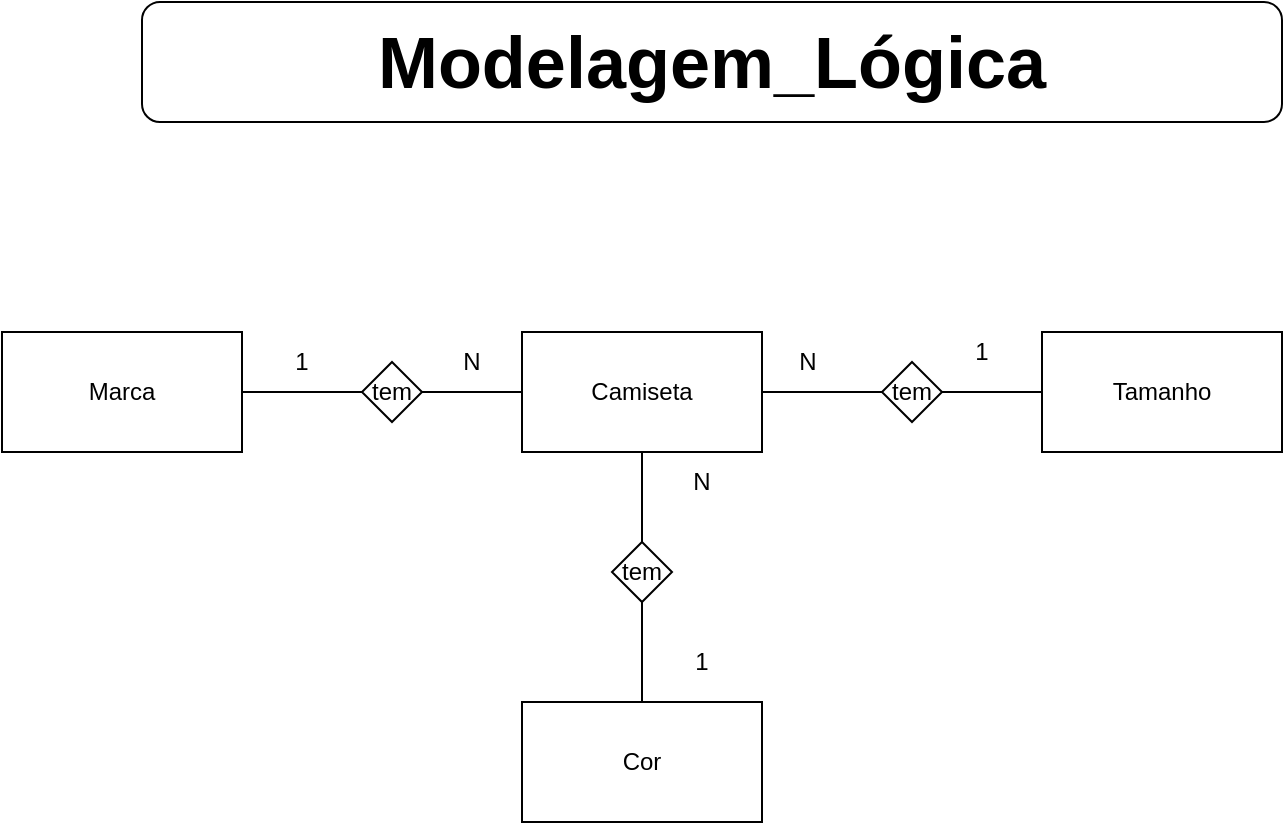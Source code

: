<mxfile version="11.1.1" type="device"><diagram id="M7nvaijCsC9nUhC9w-zw" name="Page-1"><mxGraphModel dx="1182" dy="616" grid="1" gridSize="10" guides="1" tooltips="1" connect="1" arrows="1" fold="1" page="1" pageScale="1" pageWidth="827" pageHeight="1169" math="0" shadow="0"><root><mxCell id="0"/><mxCell id="1" parent="0"/><mxCell id="CLcRKIuGYa3EiVBT6iH6-1" value="&lt;b&gt;&lt;font style=&quot;font-size: 36px&quot;&gt;Modelagem_Lógica&lt;/font&gt;&lt;/b&gt;" style="rounded=1;whiteSpace=wrap;html=1;" vertex="1" parent="1"><mxGeometry x="100" y="20" width="570" height="60" as="geometry"/></mxCell><mxCell id="CLcRKIuGYa3EiVBT6iH6-2" value="Camiseta" style="rounded=0;whiteSpace=wrap;html=1;" vertex="1" parent="1"><mxGeometry x="290" y="185" width="120" height="60" as="geometry"/></mxCell><mxCell id="CLcRKIuGYa3EiVBT6iH6-3" value="Tamanho" style="rounded=0;whiteSpace=wrap;html=1;" vertex="1" parent="1"><mxGeometry x="550" y="185" width="120" height="60" as="geometry"/></mxCell><mxCell id="CLcRKIuGYa3EiVBT6iH6-4" value="Marca" style="rounded=0;whiteSpace=wrap;html=1;" vertex="1" parent="1"><mxGeometry x="30" y="185" width="120" height="60" as="geometry"/></mxCell><mxCell id="CLcRKIuGYa3EiVBT6iH6-5" value="Cor" style="rounded=0;whiteSpace=wrap;html=1;" vertex="1" parent="1"><mxGeometry x="290" y="370" width="120" height="60" as="geometry"/></mxCell><mxCell id="CLcRKIuGYa3EiVBT6iH6-8" value="tem" style="rhombus;whiteSpace=wrap;html=1;" vertex="1" parent="1"><mxGeometry x="210" y="200" width="30" height="30" as="geometry"/></mxCell><mxCell id="CLcRKIuGYa3EiVBT6iH6-9" value="tem" style="rhombus;whiteSpace=wrap;html=1;" vertex="1" parent="1"><mxGeometry x="335" y="290" width="30" height="30" as="geometry"/></mxCell><mxCell id="CLcRKIuGYa3EiVBT6iH6-10" value="tem" style="rhombus;whiteSpace=wrap;html=1;" vertex="1" parent="1"><mxGeometry x="470" y="200" width="30" height="30" as="geometry"/></mxCell><mxCell id="CLcRKIuGYa3EiVBT6iH6-11" value="" style="endArrow=none;html=1;entryX=0;entryY=0.5;entryDx=0;entryDy=0;exitX=1;exitY=0.5;exitDx=0;exitDy=0;" edge="1" parent="1" source="CLcRKIuGYa3EiVBT6iH6-8" target="CLcRKIuGYa3EiVBT6iH6-2"><mxGeometry width="50" height="50" relative="1" as="geometry"><mxPoint x="30" y="570" as="sourcePoint"/><mxPoint x="80" y="520" as="targetPoint"/></mxGeometry></mxCell><mxCell id="CLcRKIuGYa3EiVBT6iH6-12" value="" style="endArrow=none;html=1;entryX=0;entryY=0.5;entryDx=0;entryDy=0;exitX=1;exitY=0.5;exitDx=0;exitDy=0;" edge="1" parent="1" source="CLcRKIuGYa3EiVBT6iH6-4" target="CLcRKIuGYa3EiVBT6iH6-8"><mxGeometry width="50" height="50" relative="1" as="geometry"><mxPoint x="30" y="570" as="sourcePoint"/><mxPoint x="80" y="520" as="targetPoint"/></mxGeometry></mxCell><mxCell id="CLcRKIuGYa3EiVBT6iH6-13" value="" style="endArrow=none;html=1;entryX=0;entryY=0.5;entryDx=0;entryDy=0;exitX=1;exitY=0.5;exitDx=0;exitDy=0;" edge="1" parent="1" source="CLcRKIuGYa3EiVBT6iH6-2" target="CLcRKIuGYa3EiVBT6iH6-10"><mxGeometry width="50" height="50" relative="1" as="geometry"><mxPoint x="30" y="570" as="sourcePoint"/><mxPoint x="80" y="520" as="targetPoint"/></mxGeometry></mxCell><mxCell id="CLcRKIuGYa3EiVBT6iH6-14" value="" style="endArrow=none;html=1;entryX=0;entryY=0.5;entryDx=0;entryDy=0;exitX=1;exitY=0.5;exitDx=0;exitDy=0;" edge="1" parent="1" source="CLcRKIuGYa3EiVBT6iH6-10" target="CLcRKIuGYa3EiVBT6iH6-3"><mxGeometry width="50" height="50" relative="1" as="geometry"><mxPoint x="30" y="570" as="sourcePoint"/><mxPoint x="80" y="520" as="targetPoint"/></mxGeometry></mxCell><mxCell id="CLcRKIuGYa3EiVBT6iH6-17" value="" style="endArrow=none;html=1;entryX=0.5;entryY=1;entryDx=0;entryDy=0;exitX=0.5;exitY=0;exitDx=0;exitDy=0;" edge="1" parent="1" source="CLcRKIuGYa3EiVBT6iH6-9" target="CLcRKIuGYa3EiVBT6iH6-2"><mxGeometry width="50" height="50" relative="1" as="geometry"><mxPoint x="30" y="470" as="sourcePoint"/><mxPoint x="80" y="420" as="targetPoint"/></mxGeometry></mxCell><mxCell id="CLcRKIuGYa3EiVBT6iH6-18" value="" style="endArrow=none;html=1;entryX=0.5;entryY=1;entryDx=0;entryDy=0;exitX=0.5;exitY=0;exitDx=0;exitDy=0;" edge="1" parent="1" source="CLcRKIuGYa3EiVBT6iH6-5" target="CLcRKIuGYa3EiVBT6iH6-9"><mxGeometry width="50" height="50" relative="1" as="geometry"><mxPoint x="30" y="470" as="sourcePoint"/><mxPoint x="80" y="420" as="targetPoint"/></mxGeometry></mxCell><mxCell id="CLcRKIuGYa3EiVBT6iH6-19" value="1" style="text;html=1;strokeColor=none;fillColor=none;align=center;verticalAlign=middle;whiteSpace=wrap;rounded=0;" vertex="1" parent="1"><mxGeometry x="160" y="190" width="40" height="20" as="geometry"/></mxCell><mxCell id="CLcRKIuGYa3EiVBT6iH6-20" value="1" style="text;html=1;strokeColor=none;fillColor=none;align=center;verticalAlign=middle;whiteSpace=wrap;rounded=0;" vertex="1" parent="1"><mxGeometry x="360" y="340" width="40" height="20" as="geometry"/></mxCell><mxCell id="CLcRKIuGYa3EiVBT6iH6-21" value="1" style="text;html=1;strokeColor=none;fillColor=none;align=center;verticalAlign=middle;whiteSpace=wrap;rounded=0;" vertex="1" parent="1"><mxGeometry x="500" y="185" width="40" height="20" as="geometry"/></mxCell><mxCell id="CLcRKIuGYa3EiVBT6iH6-22" value="N" style="text;html=1;strokeColor=none;fillColor=none;align=center;verticalAlign=middle;whiteSpace=wrap;rounded=0;" vertex="1" parent="1"><mxGeometry x="413" y="190" width="40" height="20" as="geometry"/></mxCell><mxCell id="CLcRKIuGYa3EiVBT6iH6-23" value="N" style="text;html=1;strokeColor=none;fillColor=none;align=center;verticalAlign=middle;whiteSpace=wrap;rounded=0;" vertex="1" parent="1"><mxGeometry x="360" y="250" width="40" height="20" as="geometry"/></mxCell><mxCell id="CLcRKIuGYa3EiVBT6iH6-24" value="N" style="text;html=1;strokeColor=none;fillColor=none;align=center;verticalAlign=middle;whiteSpace=wrap;rounded=0;" vertex="1" parent="1"><mxGeometry x="245" y="190" width="40" height="20" as="geometry"/></mxCell></root></mxGraphModel></diagram><diagram id="lDwwXk65sMOf8pfp206g" name="Page-2"><mxGraphModel dx="577" dy="557" grid="1" gridSize="10" guides="1" tooltips="1" connect="1" arrows="1" fold="1" page="1" pageScale="1" pageWidth="827" pageHeight="1169" math="0" shadow="0"><root><mxCell id="5K6ArxN-tq0XA9sR-0bA-0"/><mxCell id="5K6ArxN-tq0XA9sR-0bA-1" parent="5K6ArxN-tq0XA9sR-0bA-0"/><mxCell id="5K6ArxN-tq0XA9sR-0bA-2" value="&lt;b&gt;&lt;font style=&quot;font-size: 36px&quot;&gt;Modelagem_Conceitual&lt;/font&gt;&lt;/b&gt;" style="rounded=1;whiteSpace=wrap;html=1;" vertex="1" parent="5K6ArxN-tq0XA9sR-0bA-1"><mxGeometry x="100" y="20" width="570" height="60" as="geometry"/></mxCell><mxCell id="5K6ArxN-tq0XA9sR-0bA-3" value="Tamanho" style="swimlane;fontStyle=0;childLayout=stackLayout;horizontal=1;startSize=22;fillColor=none;horizontalStack=0;resizeParent=1;resizeParentMax=0;resizeLast=0;collapsible=1;marginBottom=0;swimlaneFillColor=#ffffff;align=center;fontSize=14;" vertex="1" parent="5K6ArxN-tq0XA9sR-0bA-1"><mxGeometry x="160" y="136.5" width="140" height="74" as="geometry"/></mxCell><mxCell id="5K6ArxN-tq0XA9sR-0bA-4" value="IdTamanho : INT" style="text;strokeColor=none;fillColor=none;spacingLeft=4;spacingRight=4;overflow=hidden;rotatable=0;points=[[0,0.5],[1,0.5]];portConstraint=eastwest;fontSize=12;" vertex="1" parent="5K6ArxN-tq0XA9sR-0bA-3"><mxGeometry y="22" width="140" height="26" as="geometry"/></mxCell><mxCell id="5K6ArxN-tq0XA9sR-0bA-5" value="Valor : STR" style="text;strokeColor=none;fillColor=none;spacingLeft=4;spacingRight=4;overflow=hidden;rotatable=0;points=[[0,0.5],[1,0.5]];portConstraint=eastwest;fontSize=12;" vertex="1" parent="5K6ArxN-tq0XA9sR-0bA-3"><mxGeometry y="48" width="140" height="26" as="geometry"/></mxCell><mxCell id="AczZrDmekFzMdrh7jJmG-0" value="Marca" style="swimlane;fontStyle=0;childLayout=stackLayout;horizontal=1;startSize=22;fillColor=none;horizontalStack=0;resizeParent=1;resizeParentMax=0;resizeLast=0;collapsible=1;marginBottom=0;swimlaneFillColor=#ffffff;align=center;fontSize=14;" vertex="1" parent="5K6ArxN-tq0XA9sR-0bA-1"><mxGeometry x="160" y="252.5" width="140" height="74" as="geometry"/></mxCell><mxCell id="AczZrDmekFzMdrh7jJmG-1" value="IdMarca : INT" style="text;strokeColor=none;fillColor=none;spacingLeft=4;spacingRight=4;overflow=hidden;rotatable=0;points=[[0,0.5],[1,0.5]];portConstraint=eastwest;fontSize=12;" vertex="1" parent="AczZrDmekFzMdrh7jJmG-0"><mxGeometry y="22" width="140" height="26" as="geometry"/></mxCell><mxCell id="AczZrDmekFzMdrh7jJmG-2" value="Nome : STR" style="text;strokeColor=none;fillColor=none;spacingLeft=4;spacingRight=4;overflow=hidden;rotatable=0;points=[[0,0.5],[1,0.5]];portConstraint=eastwest;fontSize=12;" vertex="1" parent="AczZrDmekFzMdrh7jJmG-0"><mxGeometry y="48" width="140" height="26" as="geometry"/></mxCell><mxCell id="AczZrDmekFzMdrh7jJmG-3" value="Cor" style="swimlane;fontStyle=0;childLayout=stackLayout;horizontal=1;startSize=22;fillColor=none;horizontalStack=0;resizeParent=1;resizeParentMax=0;resizeLast=0;collapsible=1;marginBottom=0;swimlaneFillColor=#ffffff;align=center;fontSize=14;" vertex="1" parent="5K6ArxN-tq0XA9sR-0bA-1"><mxGeometry x="160" y="370" width="140" height="74" as="geometry"/></mxCell><mxCell id="AczZrDmekFzMdrh7jJmG-4" value="IdCor : INT" style="text;strokeColor=none;fillColor=none;spacingLeft=4;spacingRight=4;overflow=hidden;rotatable=0;points=[[0,0.5],[1,0.5]];portConstraint=eastwest;fontSize=12;" vertex="1" parent="AczZrDmekFzMdrh7jJmG-3"><mxGeometry y="22" width="140" height="26" as="geometry"/></mxCell><mxCell id="AczZrDmekFzMdrh7jJmG-5" value="Nome : STR" style="text;strokeColor=none;fillColor=none;spacingLeft=4;spacingRight=4;overflow=hidden;rotatable=0;points=[[0,0.5],[1,0.5]];portConstraint=eastwest;fontSize=12;" vertex="1" parent="AczZrDmekFzMdrh7jJmG-3"><mxGeometry y="48" width="140" height="26" as="geometry"/></mxCell><mxCell id="U1sxyAdyGkZ0wvF3hoJ8-0" value="Camiseta" style="swimlane;fontStyle=0;childLayout=stackLayout;horizontal=1;startSize=26;fillColor=#e0e0e0;horizontalStack=0;resizeParent=1;resizeParentMax=0;resizeLast=0;collapsible=1;marginBottom=0;swimlaneFillColor=#ffffff;align=center;fontSize=14;" vertex="1" parent="5K6ArxN-tq0XA9sR-0bA-1"><mxGeometry x="455" y="192.5" width="160" height="134" as="geometry"/></mxCell><mxCell id="U1sxyAdyGkZ0wvF3hoJ8-1" value="IdCamiseta : INT" style="shape=partialRectangle;top=0;left=0;right=0;bottom=1;align=left;verticalAlign=middle;fillColor=none;spacingLeft=34;spacingRight=4;overflow=hidden;rotatable=0;points=[[0,0.5],[1,0.5]];portConstraint=eastwest;dropTarget=0;fontStyle=5;fontSize=12;" vertex="1" parent="U1sxyAdyGkZ0wvF3hoJ8-0"><mxGeometry y="26" width="160" height="30" as="geometry"/></mxCell><mxCell id="U1sxyAdyGkZ0wvF3hoJ8-2" value="PK" style="shape=partialRectangle;top=0;left=0;bottom=0;fillColor=none;align=left;verticalAlign=middle;spacingLeft=4;spacingRight=4;overflow=hidden;rotatable=0;points=[];portConstraint=eastwest;part=1;fontSize=12;" vertex="1" connectable="0" parent="U1sxyAdyGkZ0wvF3hoJ8-1"><mxGeometry width="30" height="30" as="geometry"/></mxCell><mxCell id="U1sxyAdyGkZ0wvF3hoJ8-3" value="IdTamanho : INT" style="shape=partialRectangle;top=0;left=0;right=0;bottom=0;align=left;verticalAlign=top;fillColor=none;spacingLeft=34;spacingRight=4;overflow=hidden;rotatable=0;points=[[0,0.5],[1,0.5]];portConstraint=eastwest;dropTarget=0;fontSize=12;" vertex="1" parent="U1sxyAdyGkZ0wvF3hoJ8-0"><mxGeometry y="56" width="160" height="26" as="geometry"/></mxCell><mxCell id="U1sxyAdyGkZ0wvF3hoJ8-4" value="FK" style="shape=partialRectangle;top=0;left=0;bottom=0;fillColor=none;align=left;verticalAlign=top;spacingLeft=4;spacingRight=4;overflow=hidden;rotatable=0;points=[];portConstraint=eastwest;part=1;fontSize=12;" vertex="1" connectable="0" parent="U1sxyAdyGkZ0wvF3hoJ8-3"><mxGeometry width="30" height="26" as="geometry"/></mxCell><mxCell id="U1sxyAdyGkZ0wvF3hoJ8-5" value="IdMarca : INT" style="shape=partialRectangle;top=0;left=0;right=0;bottom=0;align=left;verticalAlign=top;fillColor=none;spacingLeft=34;spacingRight=4;overflow=hidden;rotatable=0;points=[[0,0.5],[1,0.5]];portConstraint=eastwest;dropTarget=0;fontSize=12;" vertex="1" parent="U1sxyAdyGkZ0wvF3hoJ8-0"><mxGeometry y="82" width="160" height="26" as="geometry"/></mxCell><mxCell id="U1sxyAdyGkZ0wvF3hoJ8-6" value="FK" style="shape=partialRectangle;top=0;left=0;bottom=0;fillColor=none;align=left;verticalAlign=top;spacingLeft=4;spacingRight=4;overflow=hidden;rotatable=0;points=[];portConstraint=eastwest;part=1;fontSize=12;" vertex="1" connectable="0" parent="U1sxyAdyGkZ0wvF3hoJ8-5"><mxGeometry width="30" height="26" as="geometry"/></mxCell><mxCell id="U1sxyAdyGkZ0wvF3hoJ8-7" value="IdCor : INT" style="shape=partialRectangle;top=0;left=0;right=0;bottom=0;align=left;verticalAlign=top;fillColor=none;spacingLeft=34;spacingRight=4;overflow=hidden;rotatable=0;points=[[0,0.5],[1,0.5]];portConstraint=eastwest;dropTarget=0;fontSize=12;" vertex="1" parent="U1sxyAdyGkZ0wvF3hoJ8-0"><mxGeometry y="108" width="160" height="26" as="geometry"/></mxCell><mxCell id="U1sxyAdyGkZ0wvF3hoJ8-8" value="FK" style="shape=partialRectangle;top=0;left=0;bottom=0;fillColor=none;align=left;verticalAlign=top;spacingLeft=4;spacingRight=4;overflow=hidden;rotatable=0;points=[];portConstraint=eastwest;part=1;fontSize=12;" vertex="1" connectable="0" parent="U1sxyAdyGkZ0wvF3hoJ8-7"><mxGeometry width="30" height="26" as="geometry"/></mxCell><mxCell id="dxgmHNbVVozGux2DbUMi-4" value="" style="edgeStyle=entityRelationEdgeStyle;fontSize=12;html=1;endArrow=ERoneToMany;entryX=0;entryY=0.5;entryDx=0;entryDy=0;exitX=1;exitY=0.5;exitDx=0;exitDy=0;" edge="1" parent="5K6ArxN-tq0XA9sR-0bA-1" source="5K6ArxN-tq0XA9sR-0bA-4" target="U1sxyAdyGkZ0wvF3hoJ8-3"><mxGeometry width="100" height="100" relative="1" as="geometry"><mxPoint x="210" y="443.5" as="sourcePoint"/><mxPoint x="310" y="343.5" as="targetPoint"/></mxGeometry></mxCell><mxCell id="dxgmHNbVVozGux2DbUMi-5" value="" style="edgeStyle=entityRelationEdgeStyle;fontSize=12;html=1;endArrow=ERoneToMany;entryX=0;entryY=0.5;entryDx=0;entryDy=0;" edge="1" parent="5K6ArxN-tq0XA9sR-0bA-1" source="AczZrDmekFzMdrh7jJmG-1" target="U1sxyAdyGkZ0wvF3hoJ8-5"><mxGeometry width="100" height="100" relative="1" as="geometry"><mxPoint x="210" y="443.5" as="sourcePoint"/><mxPoint x="310" y="343.5" as="targetPoint"/></mxGeometry></mxCell><mxCell id="dxgmHNbVVozGux2DbUMi-7" value="" style="edgeStyle=entityRelationEdgeStyle;fontSize=12;html=1;endArrow=ERoneToMany;exitX=1;exitY=0.5;exitDx=0;exitDy=0;entryX=0;entryY=0.5;entryDx=0;entryDy=0;" edge="1" parent="5K6ArxN-tq0XA9sR-0bA-1" source="AczZrDmekFzMdrh7jJmG-4" target="U1sxyAdyGkZ0wvF3hoJ8-7"><mxGeometry width="100" height="100" relative="1" as="geometry"><mxPoint x="640" y="163.5" as="sourcePoint"/><mxPoint x="700" y="263.5" as="targetPoint"/></mxGeometry></mxCell></root></mxGraphModel></diagram></mxfile>